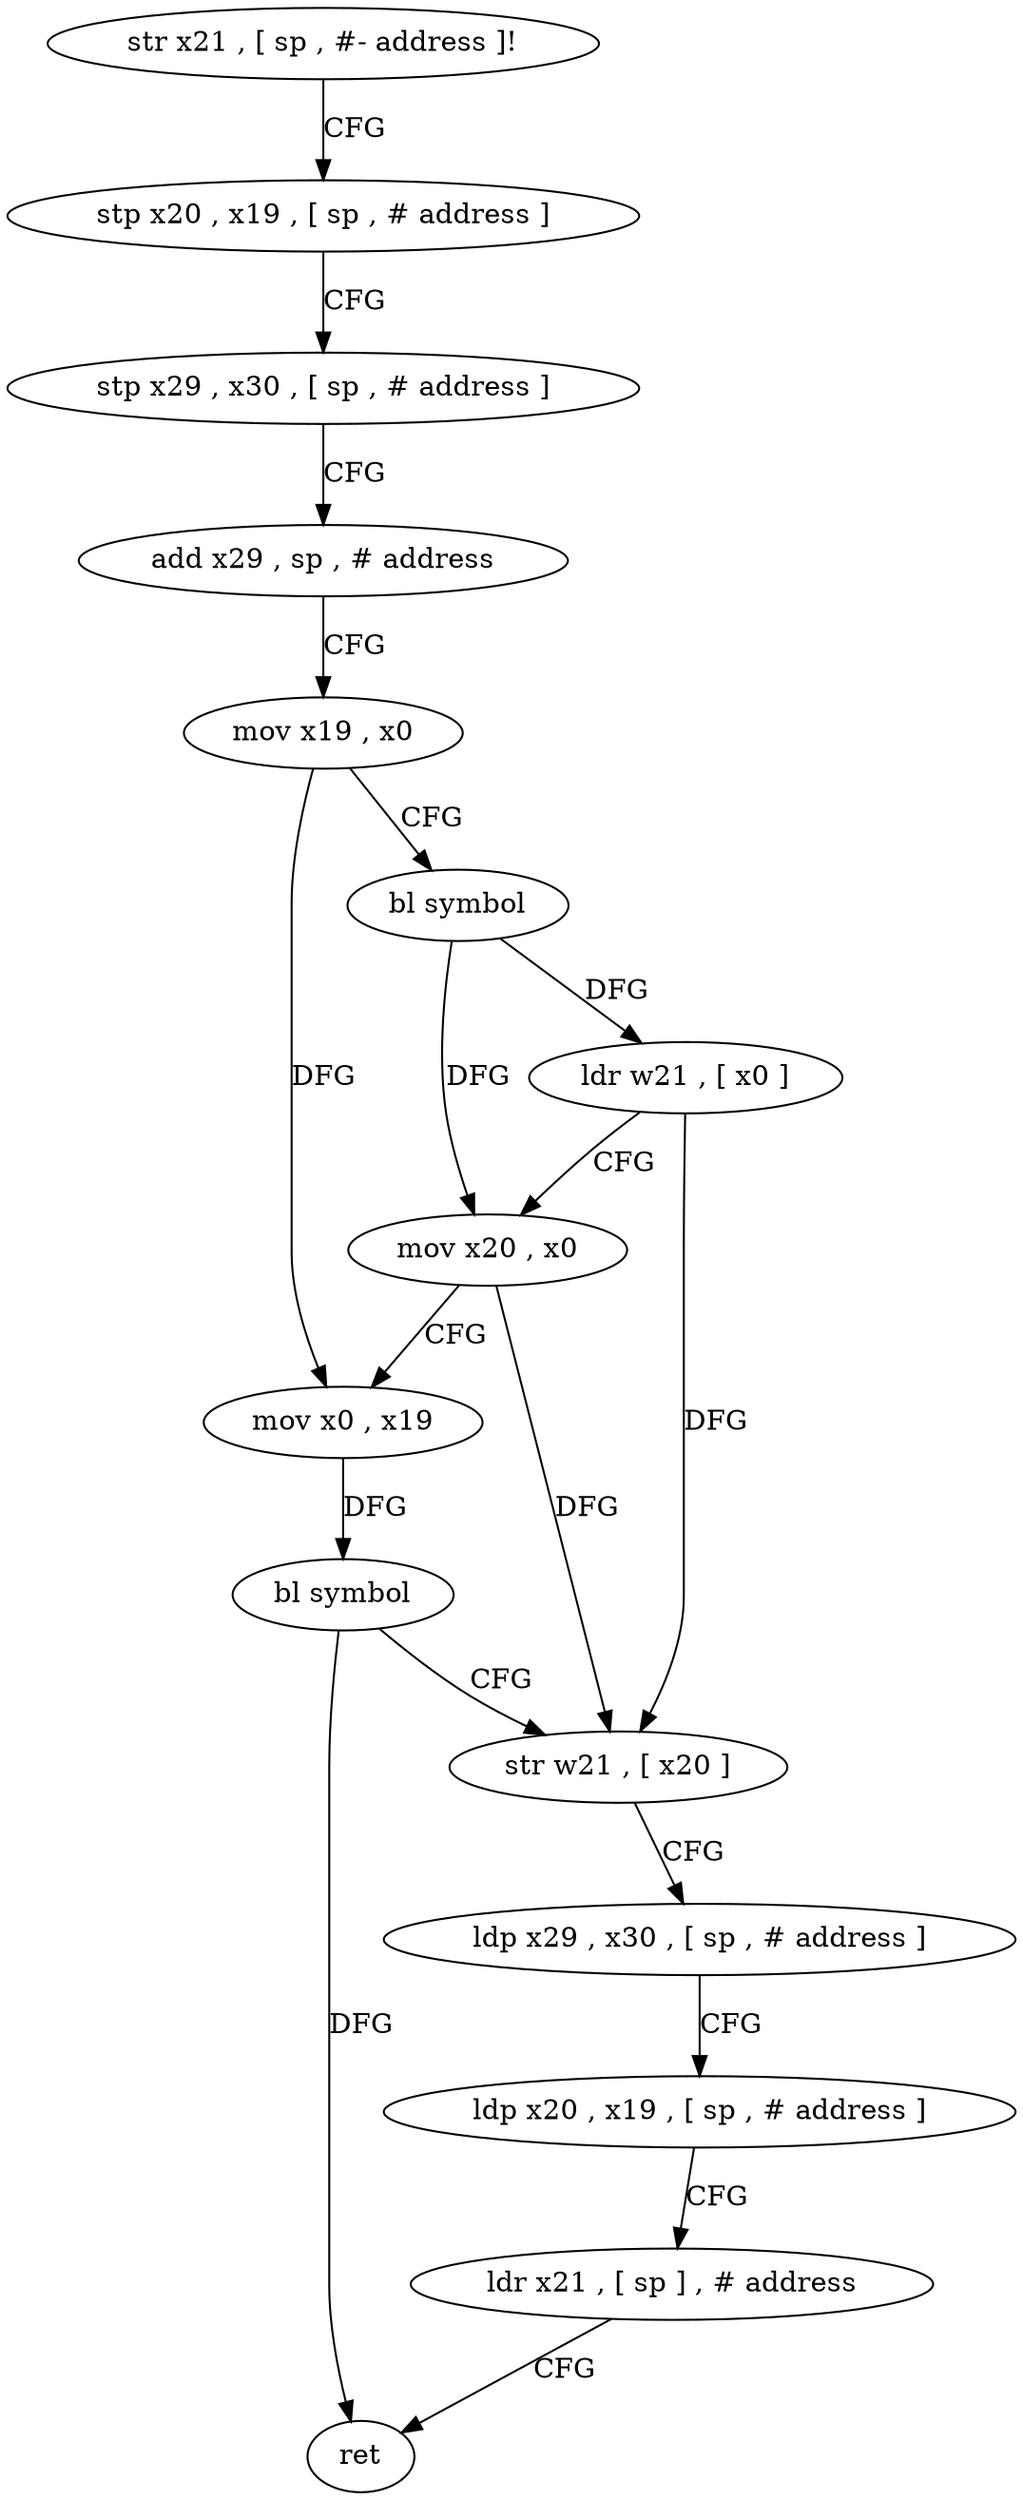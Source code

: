 digraph "func" {
"4205808" [label = "str x21 , [ sp , #- address ]!" ]
"4205812" [label = "stp x20 , x19 , [ sp , # address ]" ]
"4205816" [label = "stp x29 , x30 , [ sp , # address ]" ]
"4205820" [label = "add x29 , sp , # address" ]
"4205824" [label = "mov x19 , x0" ]
"4205828" [label = "bl symbol" ]
"4205832" [label = "ldr w21 , [ x0 ]" ]
"4205836" [label = "mov x20 , x0" ]
"4205840" [label = "mov x0 , x19" ]
"4205844" [label = "bl symbol" ]
"4205848" [label = "str w21 , [ x20 ]" ]
"4205852" [label = "ldp x29 , x30 , [ sp , # address ]" ]
"4205856" [label = "ldp x20 , x19 , [ sp , # address ]" ]
"4205860" [label = "ldr x21 , [ sp ] , # address" ]
"4205864" [label = "ret" ]
"4205808" -> "4205812" [ label = "CFG" ]
"4205812" -> "4205816" [ label = "CFG" ]
"4205816" -> "4205820" [ label = "CFG" ]
"4205820" -> "4205824" [ label = "CFG" ]
"4205824" -> "4205828" [ label = "CFG" ]
"4205824" -> "4205840" [ label = "DFG" ]
"4205828" -> "4205832" [ label = "DFG" ]
"4205828" -> "4205836" [ label = "DFG" ]
"4205832" -> "4205836" [ label = "CFG" ]
"4205832" -> "4205848" [ label = "DFG" ]
"4205836" -> "4205840" [ label = "CFG" ]
"4205836" -> "4205848" [ label = "DFG" ]
"4205840" -> "4205844" [ label = "DFG" ]
"4205844" -> "4205848" [ label = "CFG" ]
"4205844" -> "4205864" [ label = "DFG" ]
"4205848" -> "4205852" [ label = "CFG" ]
"4205852" -> "4205856" [ label = "CFG" ]
"4205856" -> "4205860" [ label = "CFG" ]
"4205860" -> "4205864" [ label = "CFG" ]
}

